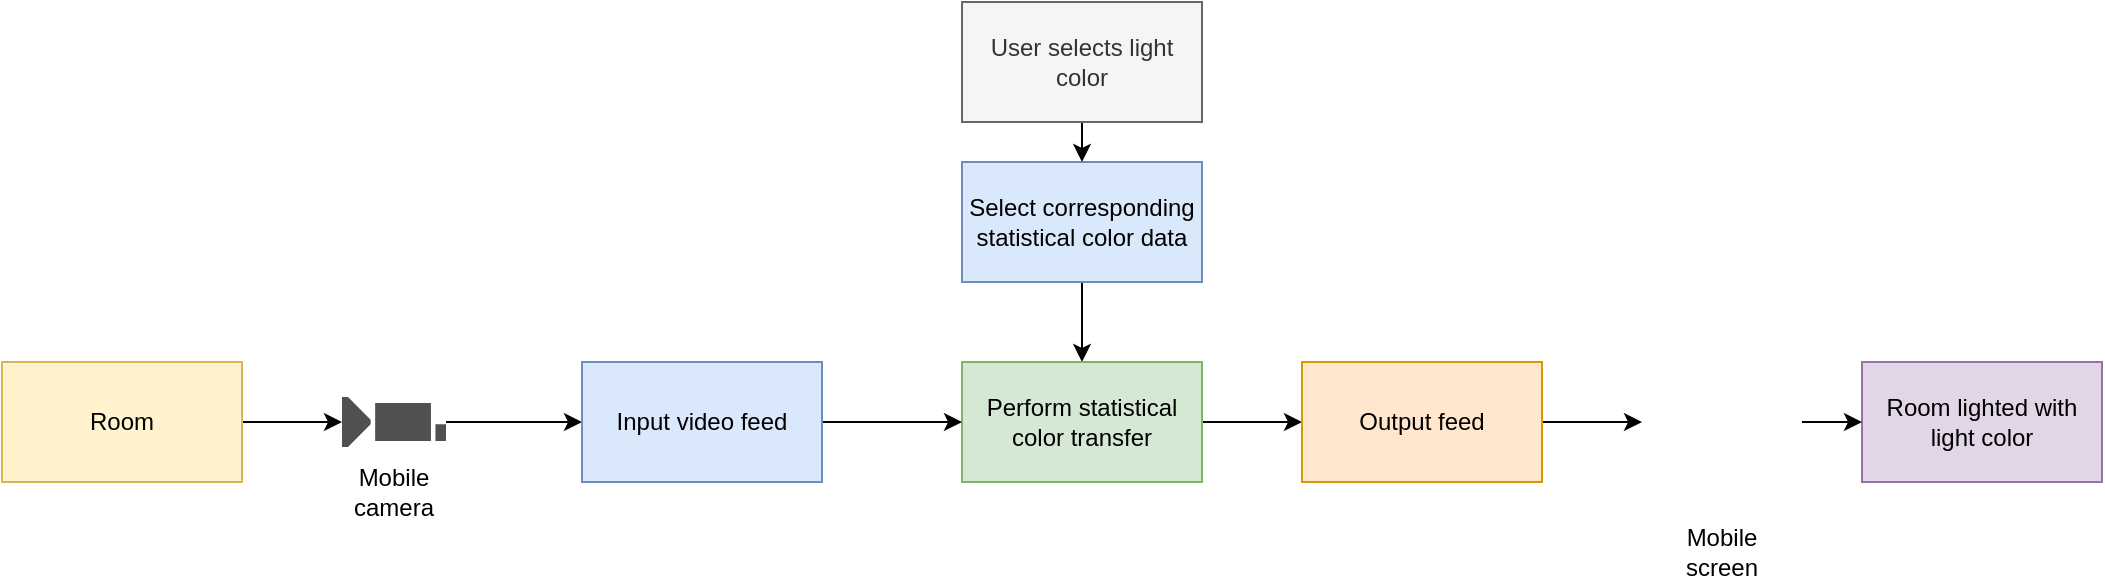 <mxfile version="26.0.3">
  <diagram name="Page-1" id="Lzci3XkzCjG77vOelA0i">
    <mxGraphModel dx="2218" dy="912" grid="1" gridSize="10" guides="1" tooltips="1" connect="1" arrows="1" fold="1" page="1" pageScale="1" pageWidth="850" pageHeight="1100" math="0" shadow="0">
      <root>
        <mxCell id="0" />
        <mxCell id="1" parent="0" />
        <mxCell id="wuyQoKNk4EnmWG0LEpvZ-19" style="edgeStyle=orthogonalEdgeStyle;rounded=0;orthogonalLoop=1;jettySize=auto;html=1;" edge="1" parent="1" source="wuyQoKNk4EnmWG0LEpvZ-2" target="wuyQoKNk4EnmWG0LEpvZ-12">
          <mxGeometry relative="1" as="geometry" />
        </mxCell>
        <mxCell id="wuyQoKNk4EnmWG0LEpvZ-2" value="" style="sketch=0;pointerEvents=1;shadow=0;dashed=0;html=1;strokeColor=none;fillColor=#505050;labelPosition=center;verticalLabelPosition=bottom;verticalAlign=top;outlineConnect=0;align=center;shape=mxgraph.office.devices.video_camera;rotation=-180;" vertex="1" parent="1">
          <mxGeometry x="40" y="257.5" width="52" height="25" as="geometry" />
        </mxCell>
        <mxCell id="wuyQoKNk4EnmWG0LEpvZ-18" style="edgeStyle=orthogonalEdgeStyle;rounded=0;orthogonalLoop=1;jettySize=auto;html=1;" edge="1" parent="1" source="wuyQoKNk4EnmWG0LEpvZ-5" target="wuyQoKNk4EnmWG0LEpvZ-2">
          <mxGeometry relative="1" as="geometry" />
        </mxCell>
        <mxCell id="wuyQoKNk4EnmWG0LEpvZ-5" value="Room" style="rounded=0;whiteSpace=wrap;html=1;fillColor=#fff2cc;strokeColor=#d6b656;" vertex="1" parent="1">
          <mxGeometry x="-130" y="240" width="120" height="60" as="geometry" />
        </mxCell>
        <mxCell id="wuyQoKNk4EnmWG0LEpvZ-7" value="Mobile camera" style="text;html=1;align=center;verticalAlign=middle;whiteSpace=wrap;rounded=0;" vertex="1" parent="1">
          <mxGeometry x="36" y="290" width="60" height="30" as="geometry" />
        </mxCell>
        <mxCell id="wuyQoKNk4EnmWG0LEpvZ-8" value="Room lighted with light color" style="rounded=0;whiteSpace=wrap;html=1;fillColor=#e1d5e7;strokeColor=#9673a6;" vertex="1" parent="1">
          <mxGeometry x="800" y="240" width="120" height="60" as="geometry" />
        </mxCell>
        <mxCell id="wuyQoKNk4EnmWG0LEpvZ-24" value="" style="edgeStyle=orthogonalEdgeStyle;rounded=0;orthogonalLoop=1;jettySize=auto;html=1;" edge="1" parent="1" source="wuyQoKNk4EnmWG0LEpvZ-9" target="wuyQoKNk4EnmWG0LEpvZ-10">
          <mxGeometry relative="1" as="geometry" />
        </mxCell>
        <mxCell id="wuyQoKNk4EnmWG0LEpvZ-9" value="Select corresponding statistical color data" style="rounded=0;whiteSpace=wrap;html=1;fillColor=#dae8fc;strokeColor=#6c8ebf;" vertex="1" parent="1">
          <mxGeometry x="350" y="140" width="120" height="60" as="geometry" />
        </mxCell>
        <mxCell id="wuyQoKNk4EnmWG0LEpvZ-21" value="" style="edgeStyle=orthogonalEdgeStyle;rounded=0;orthogonalLoop=1;jettySize=auto;html=1;" edge="1" parent="1" source="wuyQoKNk4EnmWG0LEpvZ-10" target="wuyQoKNk4EnmWG0LEpvZ-13">
          <mxGeometry relative="1" as="geometry" />
        </mxCell>
        <mxCell id="wuyQoKNk4EnmWG0LEpvZ-10" value="Perform statistical color transfer" style="rounded=0;whiteSpace=wrap;html=1;fillColor=#d5e8d4;strokeColor=#82b366;" vertex="1" parent="1">
          <mxGeometry x="350" y="240" width="120" height="60" as="geometry" />
        </mxCell>
        <mxCell id="wuyQoKNk4EnmWG0LEpvZ-20" style="edgeStyle=orthogonalEdgeStyle;rounded=0;orthogonalLoop=1;jettySize=auto;html=1;" edge="1" parent="1" source="wuyQoKNk4EnmWG0LEpvZ-12" target="wuyQoKNk4EnmWG0LEpvZ-10">
          <mxGeometry relative="1" as="geometry" />
        </mxCell>
        <mxCell id="wuyQoKNk4EnmWG0LEpvZ-12" value="Input video feed" style="rounded=0;whiteSpace=wrap;html=1;fillColor=#dae8fc;strokeColor=#6c8ebf;" vertex="1" parent="1">
          <mxGeometry x="160" y="240" width="120" height="60" as="geometry" />
        </mxCell>
        <mxCell id="wuyQoKNk4EnmWG0LEpvZ-27" value="" style="edgeStyle=orthogonalEdgeStyle;rounded=0;orthogonalLoop=1;jettySize=auto;html=1;" edge="1" parent="1" source="wuyQoKNk4EnmWG0LEpvZ-13" target="wuyQoKNk4EnmWG0LEpvZ-25">
          <mxGeometry relative="1" as="geometry" />
        </mxCell>
        <mxCell id="wuyQoKNk4EnmWG0LEpvZ-13" value="Output feed" style="rounded=0;whiteSpace=wrap;html=1;fillColor=#ffe6cc;strokeColor=#d79b00;" vertex="1" parent="1">
          <mxGeometry x="520" y="240" width="120" height="60" as="geometry" />
        </mxCell>
        <mxCell id="wuyQoKNk4EnmWG0LEpvZ-23" style="edgeStyle=orthogonalEdgeStyle;rounded=0;orthogonalLoop=1;jettySize=auto;html=1;exitX=0.5;exitY=1;exitDx=0;exitDy=0;entryX=0.5;entryY=0;entryDx=0;entryDy=0;" edge="1" parent="1" source="wuyQoKNk4EnmWG0LEpvZ-16" target="wuyQoKNk4EnmWG0LEpvZ-9">
          <mxGeometry relative="1" as="geometry" />
        </mxCell>
        <mxCell id="wuyQoKNk4EnmWG0LEpvZ-16" value="User selects light color" style="rounded=0;whiteSpace=wrap;html=1;fillColor=#f5f5f5;fontColor=#333333;strokeColor=#666666;" vertex="1" parent="1">
          <mxGeometry x="350" y="60" width="120" height="60" as="geometry" />
        </mxCell>
        <mxCell id="wuyQoKNk4EnmWG0LEpvZ-28" value="" style="edgeStyle=orthogonalEdgeStyle;rounded=0;orthogonalLoop=1;jettySize=auto;html=1;" edge="1" parent="1" source="wuyQoKNk4EnmWG0LEpvZ-25" target="wuyQoKNk4EnmWG0LEpvZ-8">
          <mxGeometry relative="1" as="geometry" />
        </mxCell>
        <mxCell id="wuyQoKNk4EnmWG0LEpvZ-25" value="" style="shape=image;html=1;verticalAlign=top;verticalLabelPosition=bottom;labelBackgroundColor=#ffffff;imageAspect=0;aspect=fixed;image=https://cdn4.iconfinder.com/data/icons/essential-app-1/16/mobile-phone-smart-screen-128.png" vertex="1" parent="1">
          <mxGeometry x="690" y="230" width="80" height="80" as="geometry" />
        </mxCell>
        <mxCell id="wuyQoKNk4EnmWG0LEpvZ-26" value="Mobile screen" style="text;html=1;align=center;verticalAlign=middle;whiteSpace=wrap;rounded=0;" vertex="1" parent="1">
          <mxGeometry x="700" y="320" width="60" height="30" as="geometry" />
        </mxCell>
      </root>
    </mxGraphModel>
  </diagram>
</mxfile>
